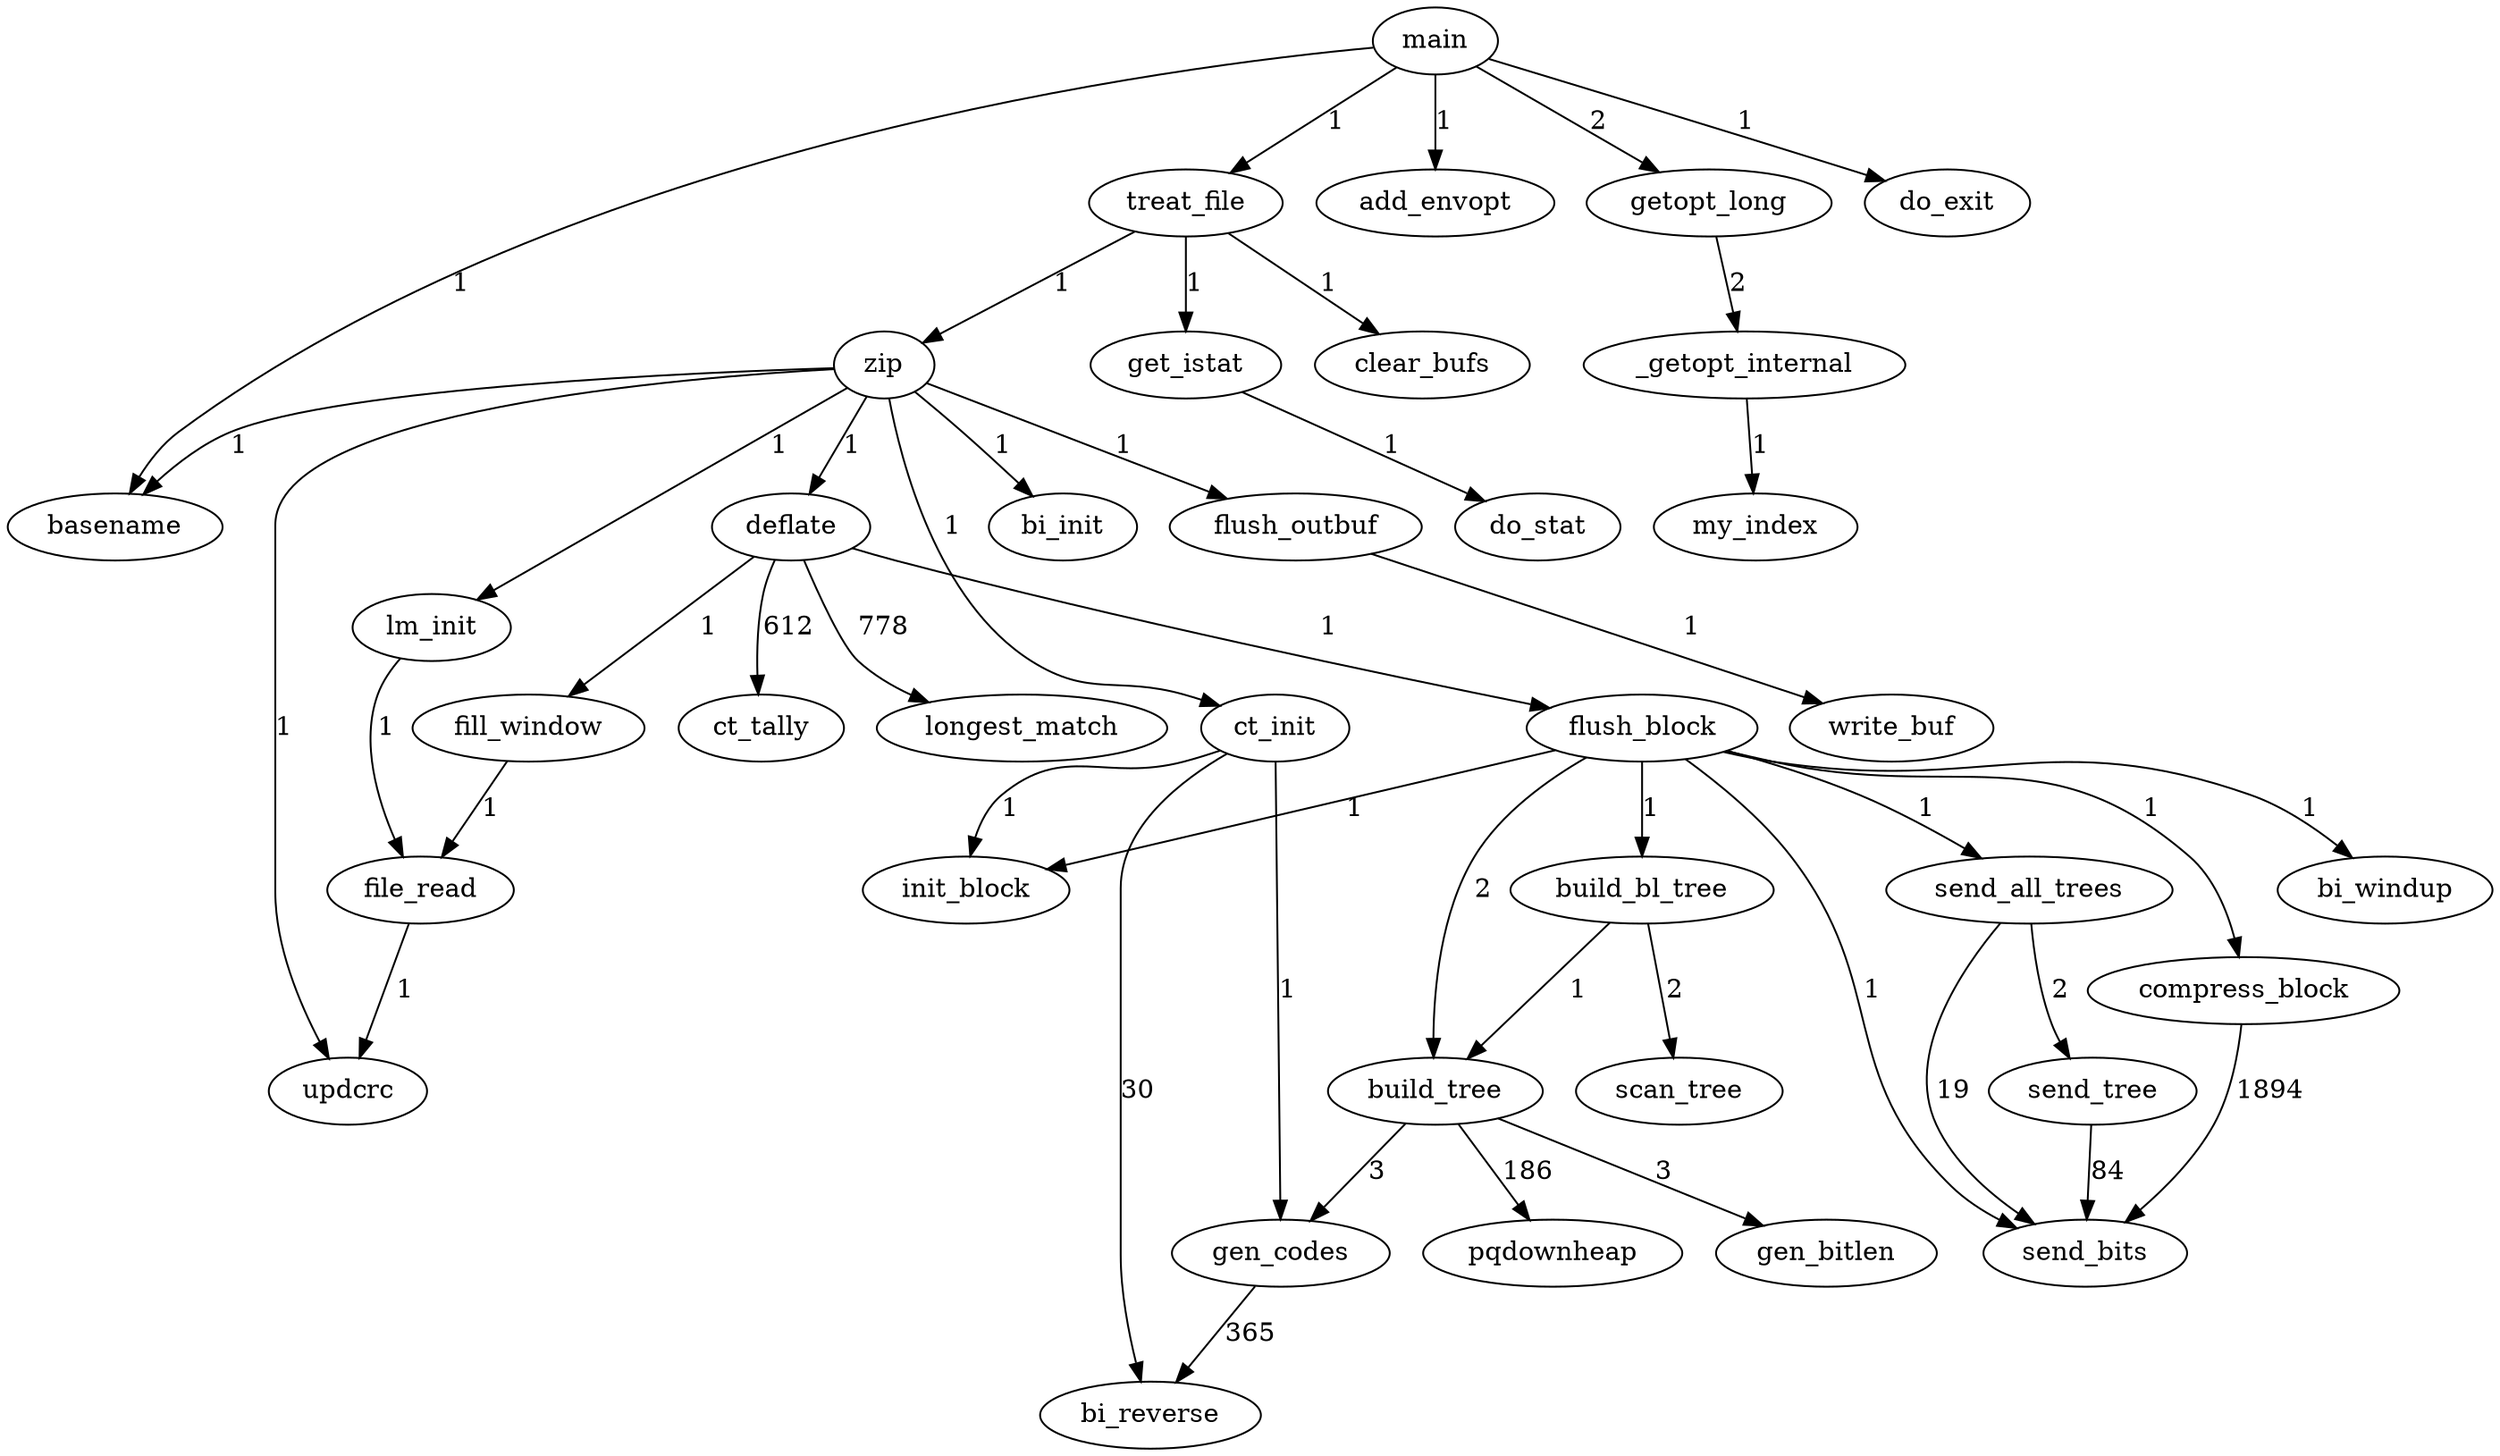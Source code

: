 strict digraph G {
main -> basename [label=1]
main -> add_envopt [label=1]
main -> getopt_long [label=2]
getopt_long -> _getopt_internal [label=2]
_getopt_internal -> my_index [label=1]
main -> treat_file [label=1]
treat_file -> get_istat [label=1]
get_istat -> do_stat [label=1]
treat_file -> clear_bufs [label=1]
treat_file -> zip [label=1]
zip -> updcrc [label=1]
zip -> bi_init [label=1]
zip -> ct_init [label=1]
ct_init -> gen_codes [label=1]
gen_codes -> bi_reverse [label=365]
ct_init -> bi_reverse [label=30]
ct_init -> init_block [label=1]
zip -> lm_init [label=1]
lm_init -> file_read [label=1]
file_read -> updcrc [label=1]
zip -> basename [label=1]
zip -> deflate [label=1]
deflate -> ct_tally [label=612]
deflate -> longest_match [label=778]
deflate -> fill_window [label=1]
fill_window -> file_read [label=1]
deflate -> flush_block [label=1]
flush_block -> build_tree [label=2]
build_tree -> pqdownheap [label=186]
build_tree -> gen_bitlen [label=3]
build_tree -> gen_codes [label=3]
flush_block -> build_bl_tree [label=1]
build_bl_tree -> scan_tree [label=2]
build_bl_tree -> build_tree [label=1]
flush_block -> send_bits [label=1]
flush_block -> send_all_trees [label=1]
send_all_trees -> send_bits [label=19]
send_all_trees -> send_tree [label=2]
send_tree -> send_bits [label=84]
flush_block -> compress_block [label=1]
compress_block -> send_bits [label=1894]
flush_block -> init_block [label=1]
flush_block -> bi_windup [label=1]
zip -> flush_outbuf [label=1]
flush_outbuf -> write_buf [label=1]
main -> do_exit [label=1]
}
